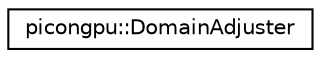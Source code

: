digraph "Graphical Class Hierarchy"
{
 // LATEX_PDF_SIZE
  edge [fontname="Helvetica",fontsize="10",labelfontname="Helvetica",labelfontsize="10"];
  node [fontname="Helvetica",fontsize="10",shape=record];
  rankdir="LR";
  Node0 [label="picongpu::DomainAdjuster",height=0.2,width=0.4,color="black", fillcolor="white", style="filled",URL="$classpicongpu_1_1_domain_adjuster.html",tooltip="adjust domain sizes"];
}
